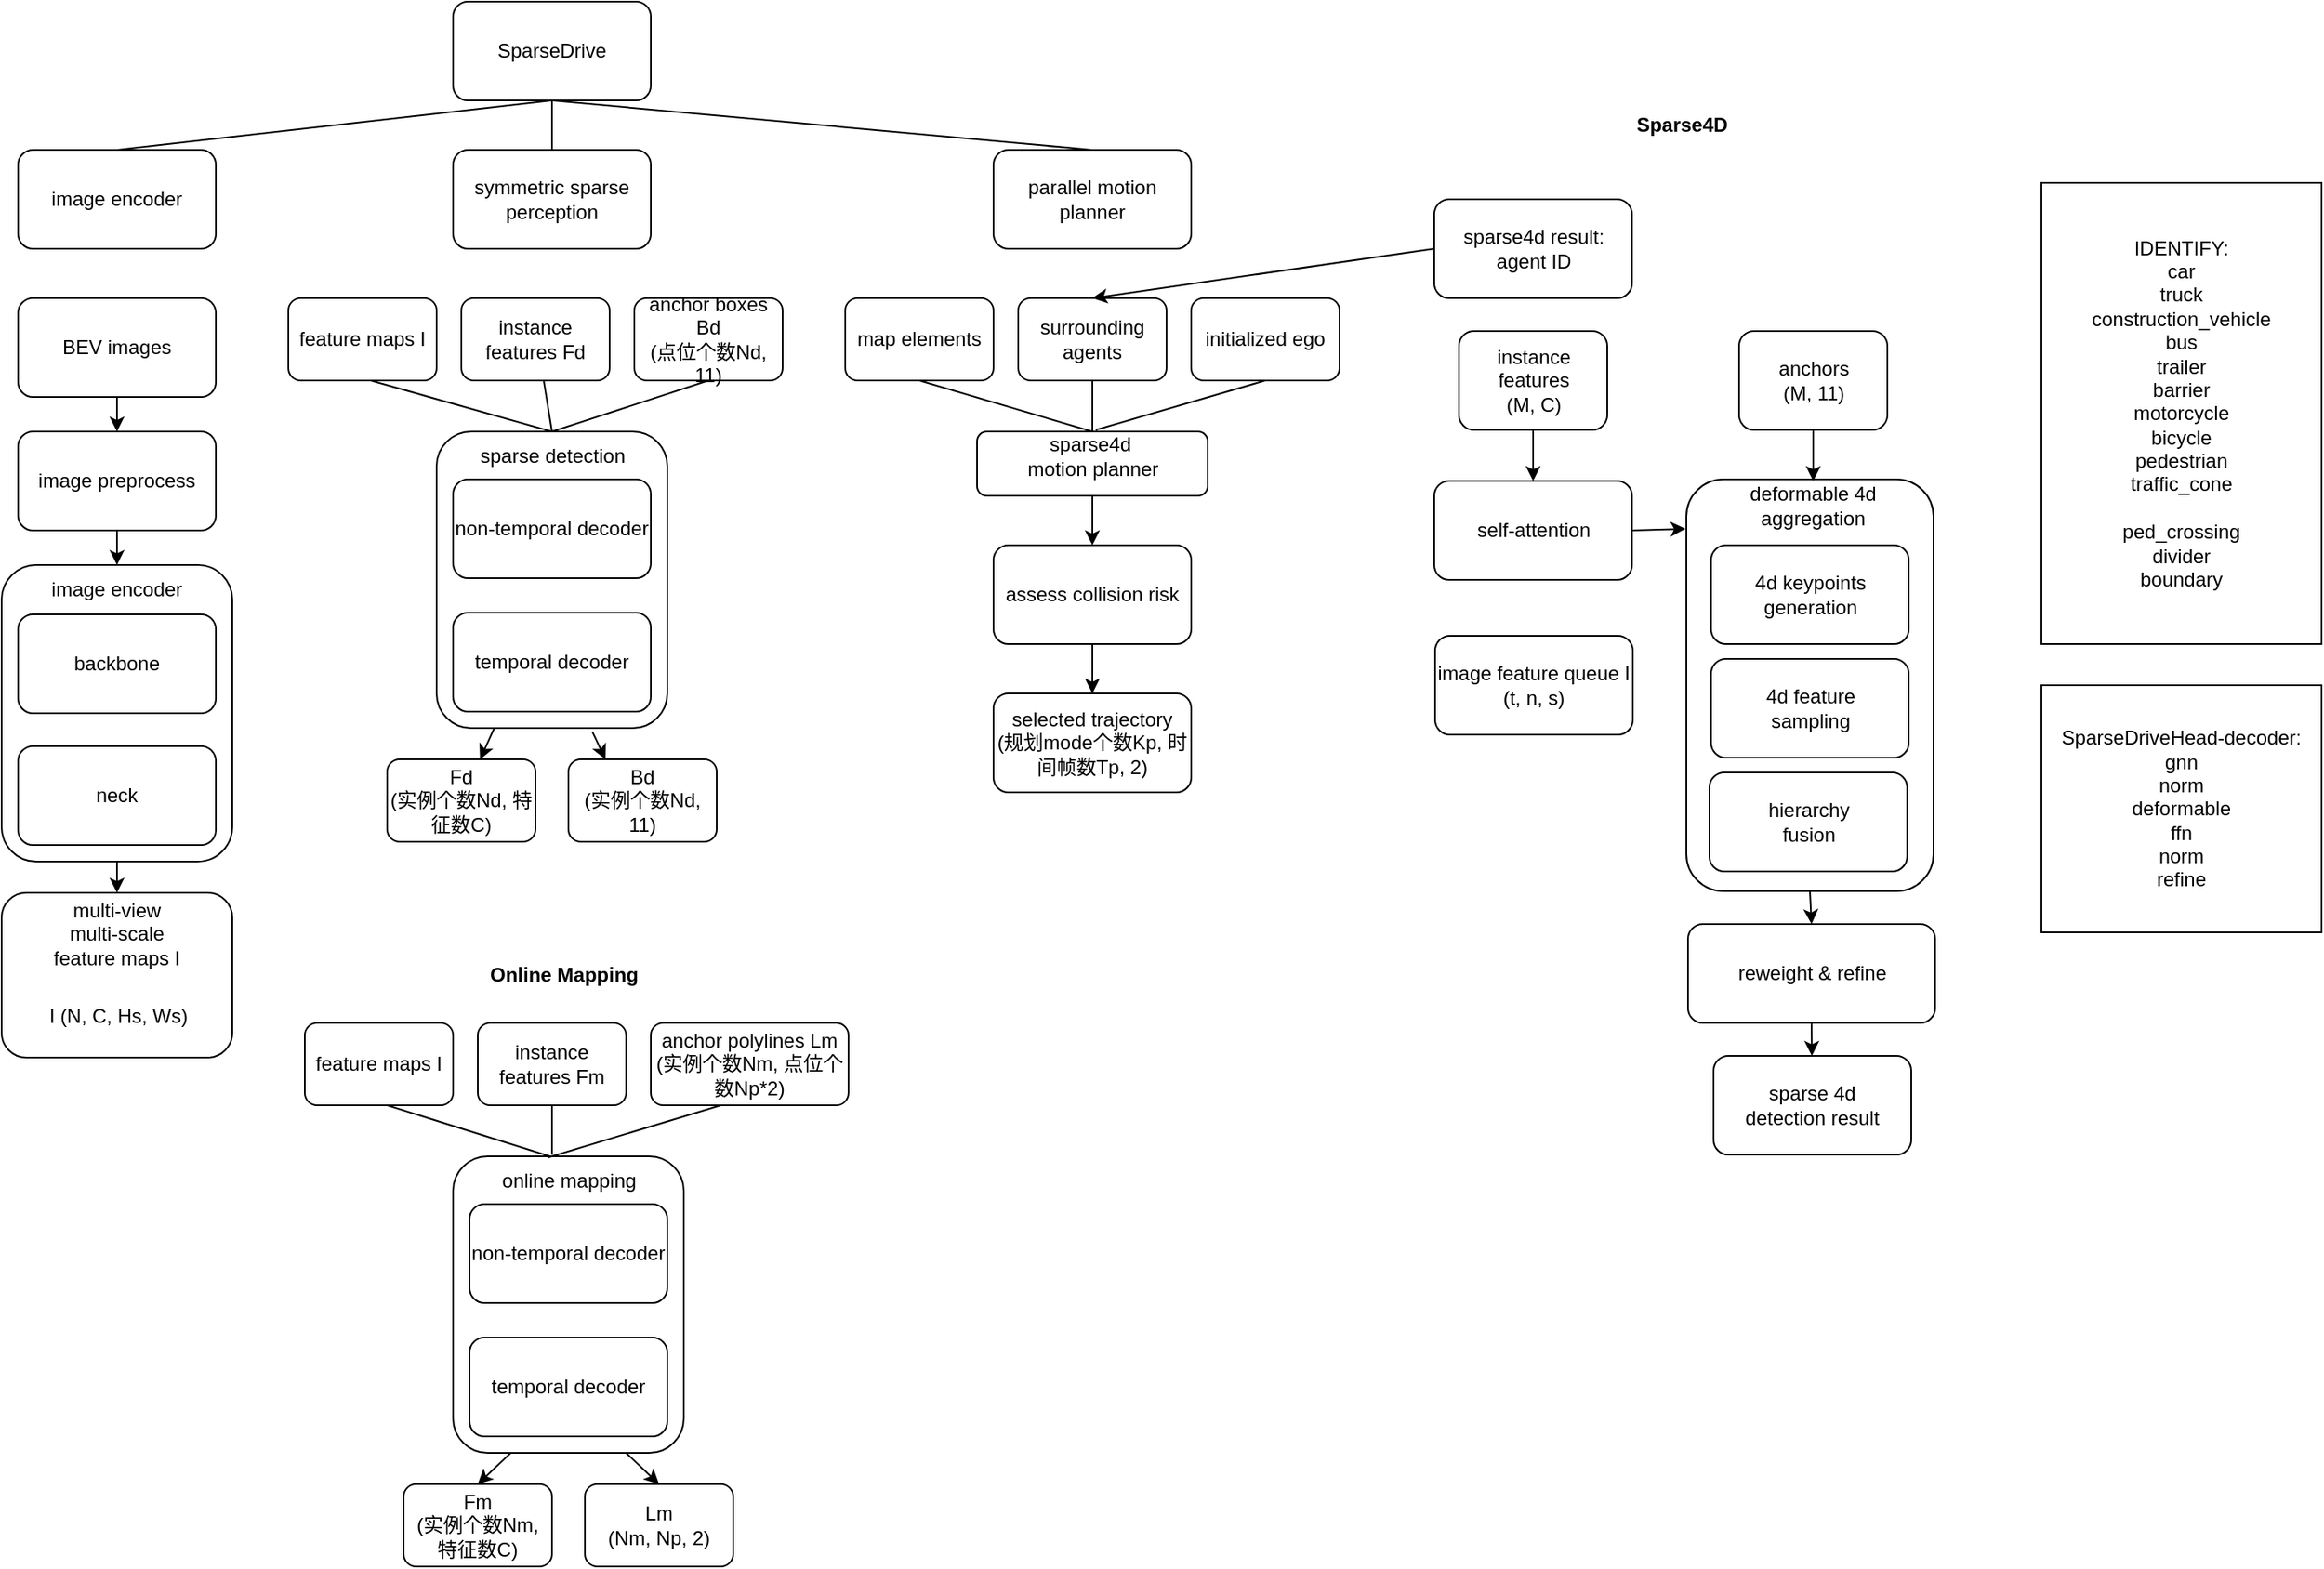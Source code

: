 <mxfile version="24.7.16">
  <diagram name="第 1 页" id="YOAP40VyK5vfWviQJd3N">
    <mxGraphModel dx="1118" dy="555" grid="1" gridSize="10" guides="1" tooltips="1" connect="1" arrows="1" fold="1" page="1" pageScale="1" pageWidth="827" pageHeight="1169" math="0" shadow="0">
      <root>
        <mxCell id="0" />
        <mxCell id="1" parent="0" />
        <mxCell id="MdxfO4Nw2_HGN67nGP4e-7" value="" style="rounded=1;whiteSpace=wrap;html=1;" parent="1" vertex="1">
          <mxGeometry x="66" y="362" width="140" height="180" as="geometry" />
        </mxCell>
        <mxCell id="MdxfO4Nw2_HGN67nGP4e-1" value="image encoder" style="rounded=1;whiteSpace=wrap;html=1;" parent="1" vertex="1">
          <mxGeometry x="76" y="110" width="120" height="60" as="geometry" />
        </mxCell>
        <mxCell id="MdxfO4Nw2_HGN67nGP4e-2" value="SparseDrive" style="rounded=1;whiteSpace=wrap;html=1;" parent="1" vertex="1">
          <mxGeometry x="340" y="20" width="120" height="60" as="geometry" />
        </mxCell>
        <mxCell id="MdxfO4Nw2_HGN67nGP4e-3" value="symmetric sparse perception" style="rounded=1;whiteSpace=wrap;html=1;" parent="1" vertex="1">
          <mxGeometry x="340" y="110" width="120" height="60" as="geometry" />
        </mxCell>
        <mxCell id="MdxfO4Nw2_HGN67nGP4e-4" value="parallel motion planner" style="rounded=1;whiteSpace=wrap;html=1;" parent="1" vertex="1">
          <mxGeometry x="668" y="110" width="120" height="60" as="geometry" />
        </mxCell>
        <mxCell id="MdxfO4Nw2_HGN67nGP4e-5" value="backbone" style="rounded=1;whiteSpace=wrap;html=1;" parent="1" vertex="1">
          <mxGeometry x="76" y="392" width="120" height="60" as="geometry" />
        </mxCell>
        <mxCell id="MdxfO4Nw2_HGN67nGP4e-6" value="neck" style="rounded=1;whiteSpace=wrap;html=1;" parent="1" vertex="1">
          <mxGeometry x="76" y="472" width="120" height="60" as="geometry" />
        </mxCell>
        <mxCell id="MdxfO4Nw2_HGN67nGP4e-8" value="image encoder" style="text;html=1;align=center;verticalAlign=middle;whiteSpace=wrap;rounded=0;" parent="1" vertex="1">
          <mxGeometry x="91" y="362" width="90" height="30" as="geometry" />
        </mxCell>
        <mxCell id="MdxfO4Nw2_HGN67nGP4e-9" value="BEV images" style="rounded=1;whiteSpace=wrap;html=1;" parent="1" vertex="1">
          <mxGeometry x="76" y="200" width="120" height="60" as="geometry" />
        </mxCell>
        <mxCell id="MdxfO4Nw2_HGN67nGP4e-10" value="" style="rounded=1;whiteSpace=wrap;html=1;" parent="1" vertex="1">
          <mxGeometry x="66" y="561" width="140" height="100" as="geometry" />
        </mxCell>
        <mxCell id="MdxfO4Nw2_HGN67nGP4e-11" value="multi-view&lt;div&gt;multi-scale&lt;/div&gt;&lt;div&gt;feature maps I&lt;/div&gt;" style="text;html=1;align=center;verticalAlign=middle;whiteSpace=wrap;rounded=0;" parent="1" vertex="1">
          <mxGeometry x="96" y="571" width="80" height="30" as="geometry" />
        </mxCell>
        <mxCell id="MdxfO4Nw2_HGN67nGP4e-13" value="I (N, C, Hs, Ws)" style="text;html=1;align=center;verticalAlign=middle;whiteSpace=wrap;rounded=0;" parent="1" vertex="1">
          <mxGeometry x="92" y="621" width="90" height="30" as="geometry" />
        </mxCell>
        <mxCell id="MdxfO4Nw2_HGN67nGP4e-15" value="" style="rounded=1;whiteSpace=wrap;html=1;" parent="1" vertex="1">
          <mxGeometry x="330" y="281" width="140" height="180" as="geometry" />
        </mxCell>
        <mxCell id="MdxfO4Nw2_HGN67nGP4e-16" value="sparse detection" style="text;html=1;align=center;verticalAlign=middle;whiteSpace=wrap;rounded=0;" parent="1" vertex="1">
          <mxGeometry x="347.5" y="281" width="105" height="30" as="geometry" />
        </mxCell>
        <mxCell id="MdxfO4Nw2_HGN67nGP4e-17" value="&lt;div&gt;Fd&lt;/div&gt;&lt;div&gt;(实例个数Nd, 特征数C)&lt;/div&gt;" style="rounded=1;whiteSpace=wrap;html=1;" parent="1" vertex="1">
          <mxGeometry x="300" y="480" width="90" height="50" as="geometry" />
        </mxCell>
        <mxCell id="MdxfO4Nw2_HGN67nGP4e-18" value="&lt;div&gt;Bd&lt;/div&gt;&lt;div&gt;(实例个数Nd, 11)&lt;/div&gt;" style="rounded=1;whiteSpace=wrap;html=1;" parent="1" vertex="1">
          <mxGeometry x="410" y="480" width="90" height="50" as="geometry" />
        </mxCell>
        <mxCell id="MdxfO4Nw2_HGN67nGP4e-19" value="" style="rounded=1;whiteSpace=wrap;html=1;" parent="1" vertex="1">
          <mxGeometry x="658" y="281" width="140" height="39" as="geometry" />
        </mxCell>
        <mxCell id="MdxfO4Nw2_HGN67nGP4e-20" value="sparse4d&amp;nbsp;&lt;div&gt;motion planner&lt;/div&gt;" style="text;html=1;align=center;verticalAlign=middle;whiteSpace=wrap;rounded=0;" parent="1" vertex="1">
          <mxGeometry x="675.5" y="281" width="105" height="30" as="geometry" />
        </mxCell>
        <mxCell id="MdxfO4Nw2_HGN67nGP4e-21" value="map elements" style="rounded=1;whiteSpace=wrap;html=1;" parent="1" vertex="1">
          <mxGeometry x="578" y="200" width="90" height="50" as="geometry" />
        </mxCell>
        <mxCell id="MdxfO4Nw2_HGN67nGP4e-22" value="surrounding agents" style="rounded=1;whiteSpace=wrap;html=1;" parent="1" vertex="1">
          <mxGeometry x="683" y="200" width="90" height="50" as="geometry" />
        </mxCell>
        <mxCell id="MdxfO4Nw2_HGN67nGP4e-23" value="initialized ego" style="rounded=1;whiteSpace=wrap;html=1;" parent="1" vertex="1">
          <mxGeometry x="788" y="200" width="90" height="50" as="geometry" />
        </mxCell>
        <mxCell id="MdxfO4Nw2_HGN67nGP4e-24" value="assess collision risk" style="rounded=1;whiteSpace=wrap;html=1;" parent="1" vertex="1">
          <mxGeometry x="668" y="350" width="120" height="60" as="geometry" />
        </mxCell>
        <mxCell id="MdxfO4Nw2_HGN67nGP4e-25" value="feature maps I" style="rounded=1;whiteSpace=wrap;html=1;" parent="1" vertex="1">
          <mxGeometry x="240" y="200" width="90" height="50" as="geometry" />
        </mxCell>
        <mxCell id="MdxfO4Nw2_HGN67nGP4e-26" value="instance features Fd" style="rounded=1;whiteSpace=wrap;html=1;" parent="1" vertex="1">
          <mxGeometry x="345" y="200" width="90" height="50" as="geometry" />
        </mxCell>
        <mxCell id="MdxfO4Nw2_HGN67nGP4e-27" value="anchor boxes Bd&lt;div&gt;(点位个数Nd, 11)&lt;/div&gt;" style="rounded=1;whiteSpace=wrap;html=1;" parent="1" vertex="1">
          <mxGeometry x="450" y="200" width="90" height="50" as="geometry" />
        </mxCell>
        <mxCell id="MdxfO4Nw2_HGN67nGP4e-28" value="non-temporal decoder" style="rounded=1;whiteSpace=wrap;html=1;" parent="1" vertex="1">
          <mxGeometry x="340" y="310" width="120" height="60" as="geometry" />
        </mxCell>
        <mxCell id="MdxfO4Nw2_HGN67nGP4e-29" value="temporal decoder" style="rounded=1;whiteSpace=wrap;html=1;" parent="1" vertex="1">
          <mxGeometry x="340" y="391" width="120" height="60" as="geometry" />
        </mxCell>
        <mxCell id="MdxfO4Nw2_HGN67nGP4e-36" value="" style="rounded=1;whiteSpace=wrap;html=1;" parent="1" vertex="1">
          <mxGeometry x="340" y="721" width="140" height="180" as="geometry" />
        </mxCell>
        <mxCell id="MdxfO4Nw2_HGN67nGP4e-37" value="online mapping" style="text;html=1;align=center;verticalAlign=middle;whiteSpace=wrap;rounded=0;" parent="1" vertex="1">
          <mxGeometry x="357.5" y="721" width="105" height="30" as="geometry" />
        </mxCell>
        <mxCell id="MdxfO4Nw2_HGN67nGP4e-38" value="&lt;div&gt;Fm&lt;/div&gt;&lt;div&gt;(实例个数Nm, 特征数C)&lt;/div&gt;" style="rounded=1;whiteSpace=wrap;html=1;" parent="1" vertex="1">
          <mxGeometry x="310" y="920" width="90" height="50" as="geometry" />
        </mxCell>
        <mxCell id="MdxfO4Nw2_HGN67nGP4e-39" value="&lt;div&gt;Lm&lt;/div&gt;&lt;div&gt;(Nm, Np, 2)&lt;/div&gt;" style="rounded=1;whiteSpace=wrap;html=1;" parent="1" vertex="1">
          <mxGeometry x="420" y="920" width="90" height="50" as="geometry" />
        </mxCell>
        <mxCell id="MdxfO4Nw2_HGN67nGP4e-40" value="feature maps I" style="rounded=1;whiteSpace=wrap;html=1;" parent="1" vertex="1">
          <mxGeometry x="250" y="640" width="90" height="50" as="geometry" />
        </mxCell>
        <mxCell id="MdxfO4Nw2_HGN67nGP4e-41" value="instance features Fm" style="rounded=1;whiteSpace=wrap;html=1;" parent="1" vertex="1">
          <mxGeometry x="355" y="640" width="90" height="50" as="geometry" />
        </mxCell>
        <mxCell id="MdxfO4Nw2_HGN67nGP4e-42" value="anchor polylines Lm&lt;div&gt;(实例个数Nm, 点位个数Np*2)&lt;/div&gt;" style="rounded=1;whiteSpace=wrap;html=1;" parent="1" vertex="1">
          <mxGeometry x="460" y="640" width="120" height="50" as="geometry" />
        </mxCell>
        <mxCell id="MdxfO4Nw2_HGN67nGP4e-43" value="non-temporal decoder" style="rounded=1;whiteSpace=wrap;html=1;" parent="1" vertex="1">
          <mxGeometry x="350" y="750" width="120" height="60" as="geometry" />
        </mxCell>
        <mxCell id="MdxfO4Nw2_HGN67nGP4e-44" value="temporal decoder" style="rounded=1;whiteSpace=wrap;html=1;" parent="1" vertex="1">
          <mxGeometry x="350" y="831" width="120" height="60" as="geometry" />
        </mxCell>
        <mxCell id="ALasrI6WZMe77TCxt2ad-2" value="&lt;div&gt;IDENTIFY:&lt;/div&gt;car&lt;div&gt;truck&lt;/div&gt;&lt;div&gt;construction_vehicle&lt;/div&gt;&lt;div&gt;bus&lt;/div&gt;&lt;div&gt;trailer&lt;/div&gt;&lt;div&gt;barrier&lt;/div&gt;&lt;div&gt;motorcycle&lt;/div&gt;&lt;div&gt;bicycle&lt;/div&gt;&lt;div&gt;pedestrian&lt;/div&gt;&lt;div&gt;traffic_cone&lt;/div&gt;&lt;div&gt;&lt;br&gt;&lt;/div&gt;&lt;div&gt;ped_crossing&lt;/div&gt;&lt;div&gt;divider&lt;/div&gt;&lt;div&gt;boundary&lt;/div&gt;" style="rounded=0;whiteSpace=wrap;html=1;" parent="1" vertex="1">
          <mxGeometry x="1304" y="130" width="170" height="280" as="geometry" />
        </mxCell>
        <mxCell id="ALasrI6WZMe77TCxt2ad-3" value="&lt;div&gt;SparseDriveHead-decoder:&lt;/div&gt;gnn&lt;div&gt;norm&lt;/div&gt;&lt;div&gt;deformable&lt;/div&gt;&lt;div&gt;ffn&lt;/div&gt;&lt;div&gt;norm&lt;/div&gt;&lt;div&gt;refine&lt;/div&gt;" style="rounded=0;whiteSpace=wrap;html=1;" parent="1" vertex="1">
          <mxGeometry x="1304" y="435" width="170" height="150" as="geometry" />
        </mxCell>
        <mxCell id="RejkoBYTytfAnYEw5EJz-2" value="" style="endArrow=none;html=1;rounded=0;exitX=0.5;exitY=0;exitDx=0;exitDy=0;" parent="1" source="MdxfO4Nw2_HGN67nGP4e-1" edge="1">
          <mxGeometry width="50" height="50" relative="1" as="geometry">
            <mxPoint x="350" y="130" as="sourcePoint" />
            <mxPoint x="400" y="80" as="targetPoint" />
          </mxGeometry>
        </mxCell>
        <mxCell id="RejkoBYTytfAnYEw5EJz-3" value="" style="endArrow=none;html=1;rounded=0;exitX=0.5;exitY=0;exitDx=0;exitDy=0;" parent="1" source="MdxfO4Nw2_HGN67nGP4e-3" edge="1">
          <mxGeometry width="50" height="50" relative="1" as="geometry">
            <mxPoint x="350" y="130" as="sourcePoint" />
            <mxPoint x="400" y="80" as="targetPoint" />
          </mxGeometry>
        </mxCell>
        <mxCell id="RejkoBYTytfAnYEw5EJz-4" value="" style="endArrow=none;html=1;rounded=0;exitX=0.5;exitY=0;exitDx=0;exitDy=0;" parent="1" source="MdxfO4Nw2_HGN67nGP4e-4" edge="1">
          <mxGeometry width="50" height="50" relative="1" as="geometry">
            <mxPoint x="350" y="130" as="sourcePoint" />
            <mxPoint x="400" y="80" as="targetPoint" />
          </mxGeometry>
        </mxCell>
        <mxCell id="RejkoBYTytfAnYEw5EJz-7" value="" style="endArrow=none;html=1;rounded=0;exitX=0.5;exitY=0;exitDx=0;exitDy=0;" parent="1" source="MdxfO4Nw2_HGN67nGP4e-16" edge="1">
          <mxGeometry width="50" height="50" relative="1" as="geometry">
            <mxPoint x="240" y="300" as="sourcePoint" />
            <mxPoint x="290" y="250" as="targetPoint" />
          </mxGeometry>
        </mxCell>
        <mxCell id="RejkoBYTytfAnYEw5EJz-8" value="" style="endArrow=none;html=1;rounded=0;exitX=0.5;exitY=0;exitDx=0;exitDy=0;" parent="1" source="MdxfO4Nw2_HGN67nGP4e-16" edge="1">
          <mxGeometry width="50" height="50" relative="1" as="geometry">
            <mxPoint x="345" y="300" as="sourcePoint" />
            <mxPoint x="395" y="250" as="targetPoint" />
          </mxGeometry>
        </mxCell>
        <mxCell id="RejkoBYTytfAnYEw5EJz-9" value="" style="endArrow=none;html=1;rounded=0;exitX=0.5;exitY=0;exitDx=0;exitDy=0;" parent="1" source="MdxfO4Nw2_HGN67nGP4e-16" edge="1">
          <mxGeometry width="50" height="50" relative="1" as="geometry">
            <mxPoint x="445" y="300" as="sourcePoint" />
            <mxPoint x="495" y="250" as="targetPoint" />
          </mxGeometry>
        </mxCell>
        <mxCell id="RejkoBYTytfAnYEw5EJz-10" value="" style="endArrow=classic;html=1;rounded=0;exitX=0.25;exitY=1;exitDx=0;exitDy=0;" parent="1" source="MdxfO4Nw2_HGN67nGP4e-15" target="MdxfO4Nw2_HGN67nGP4e-17" edge="1">
          <mxGeometry width="50" height="50" relative="1" as="geometry">
            <mxPoint x="480" y="620" as="sourcePoint" />
            <mxPoint x="530" y="570" as="targetPoint" />
          </mxGeometry>
        </mxCell>
        <mxCell id="RejkoBYTytfAnYEw5EJz-11" value="" style="endArrow=classic;html=1;rounded=0;exitX=0.675;exitY=1.012;exitDx=0;exitDy=0;exitPerimeter=0;entryX=0.25;entryY=0;entryDx=0;entryDy=0;" parent="1" source="MdxfO4Nw2_HGN67nGP4e-15" target="MdxfO4Nw2_HGN67nGP4e-18" edge="1">
          <mxGeometry width="50" height="50" relative="1" as="geometry">
            <mxPoint x="480" y="620" as="sourcePoint" />
            <mxPoint x="530" y="570" as="targetPoint" />
          </mxGeometry>
        </mxCell>
        <mxCell id="RejkoBYTytfAnYEw5EJz-12" value="" style="endArrow=none;html=1;rounded=0;exitX=0.394;exitY=0;exitDx=0;exitDy=0;exitPerimeter=0;" parent="1" source="MdxfO4Nw2_HGN67nGP4e-37" edge="1">
          <mxGeometry width="50" height="50" relative="1" as="geometry">
            <mxPoint x="390" y="719" as="sourcePoint" />
            <mxPoint x="300" y="690" as="targetPoint" />
          </mxGeometry>
        </mxCell>
        <mxCell id="RejkoBYTytfAnYEw5EJz-13" value="" style="endArrow=none;html=1;rounded=0;" parent="1" edge="1">
          <mxGeometry width="50" height="50" relative="1" as="geometry">
            <mxPoint x="400" y="720" as="sourcePoint" />
            <mxPoint x="400" y="690" as="targetPoint" />
          </mxGeometry>
        </mxCell>
        <mxCell id="RejkoBYTytfAnYEw5EJz-14" value="" style="endArrow=none;html=1;rounded=0;exitX=0.38;exitY=0.025;exitDx=0;exitDy=0;exitPerimeter=0;" parent="1" source="MdxfO4Nw2_HGN67nGP4e-37" edge="1">
          <mxGeometry width="50" height="50" relative="1" as="geometry">
            <mxPoint x="452.5" y="740" as="sourcePoint" />
            <mxPoint x="502.5" y="690" as="targetPoint" />
          </mxGeometry>
        </mxCell>
        <mxCell id="RejkoBYTytfAnYEw5EJz-15" value="" style="endArrow=classic;html=1;rounded=0;exitX=0.25;exitY=1;exitDx=0;exitDy=0;entryX=0.5;entryY=0;entryDx=0;entryDy=0;" parent="1" source="MdxfO4Nw2_HGN67nGP4e-36" target="MdxfO4Nw2_HGN67nGP4e-38" edge="1">
          <mxGeometry width="50" height="50" relative="1" as="geometry">
            <mxPoint x="480" y="840" as="sourcePoint" />
            <mxPoint x="530" y="790" as="targetPoint" />
          </mxGeometry>
        </mxCell>
        <mxCell id="RejkoBYTytfAnYEw5EJz-16" value="" style="endArrow=classic;html=1;rounded=0;exitX=0.75;exitY=1;exitDx=0;exitDy=0;entryX=0.5;entryY=0;entryDx=0;entryDy=0;" parent="1" source="MdxfO4Nw2_HGN67nGP4e-36" target="MdxfO4Nw2_HGN67nGP4e-39" edge="1">
          <mxGeometry width="50" height="50" relative="1" as="geometry">
            <mxPoint x="480" y="840" as="sourcePoint" />
            <mxPoint x="530" y="790" as="targetPoint" />
          </mxGeometry>
        </mxCell>
        <mxCell id="RejkoBYTytfAnYEw5EJz-17" value="" style="endArrow=classic;html=1;rounded=0;exitX=0.5;exitY=1;exitDx=0;exitDy=0;entryX=0.5;entryY=0;entryDx=0;entryDy=0;" parent="1" source="MdxfO4Nw2_HGN67nGP4e-7" target="MdxfO4Nw2_HGN67nGP4e-10" edge="1">
          <mxGeometry width="50" height="50" relative="1" as="geometry">
            <mxPoint x="300" y="551" as="sourcePoint" />
            <mxPoint x="350" y="501" as="targetPoint" />
          </mxGeometry>
        </mxCell>
        <mxCell id="RejkoBYTytfAnYEw5EJz-19" value="" style="endArrow=none;html=1;rounded=0;entryX=0.5;entryY=1;entryDx=0;entryDy=0;exitX=0.5;exitY=0;exitDx=0;exitDy=0;" parent="1" source="MdxfO4Nw2_HGN67nGP4e-20" target="MdxfO4Nw2_HGN67nGP4e-21" edge="1">
          <mxGeometry width="50" height="50" relative="1" as="geometry">
            <mxPoint x="510" y="360" as="sourcePoint" />
            <mxPoint x="560" y="310" as="targetPoint" />
          </mxGeometry>
        </mxCell>
        <mxCell id="RejkoBYTytfAnYEw5EJz-20" value="" style="endArrow=none;html=1;rounded=0;entryX=0.5;entryY=1;entryDx=0;entryDy=0;exitX=0.5;exitY=0;exitDx=0;exitDy=0;" parent="1" source="MdxfO4Nw2_HGN67nGP4e-20" target="MdxfO4Nw2_HGN67nGP4e-22" edge="1">
          <mxGeometry width="50" height="50" relative="1" as="geometry">
            <mxPoint x="510" y="360" as="sourcePoint" />
            <mxPoint x="560" y="310" as="targetPoint" />
          </mxGeometry>
        </mxCell>
        <mxCell id="RejkoBYTytfAnYEw5EJz-21" value="" style="endArrow=none;html=1;rounded=0;entryX=0.5;entryY=1;entryDx=0;entryDy=0;" parent="1" target="MdxfO4Nw2_HGN67nGP4e-23" edge="1">
          <mxGeometry width="50" height="50" relative="1" as="geometry">
            <mxPoint x="730" y="280" as="sourcePoint" />
            <mxPoint x="560" y="310" as="targetPoint" />
          </mxGeometry>
        </mxCell>
        <mxCell id="RejkoBYTytfAnYEw5EJz-22" value="" style="endArrow=classic;html=1;rounded=0;exitX=0.5;exitY=1;exitDx=0;exitDy=0;entryX=0.5;entryY=0;entryDx=0;entryDy=0;" parent="1" source="MdxfO4Nw2_HGN67nGP4e-19" target="MdxfO4Nw2_HGN67nGP4e-24" edge="1">
          <mxGeometry width="50" height="50" relative="1" as="geometry">
            <mxPoint x="510" y="360" as="sourcePoint" />
            <mxPoint x="560" y="310" as="targetPoint" />
          </mxGeometry>
        </mxCell>
        <mxCell id="RejkoBYTytfAnYEw5EJz-23" value="image preprocess" style="rounded=1;whiteSpace=wrap;html=1;" parent="1" vertex="1">
          <mxGeometry x="76" y="281" width="120" height="60" as="geometry" />
        </mxCell>
        <mxCell id="RejkoBYTytfAnYEw5EJz-24" value="" style="endArrow=classic;html=1;rounded=0;exitX=0.5;exitY=1;exitDx=0;exitDy=0;entryX=0.5;entryY=0;entryDx=0;entryDy=0;" parent="1" source="MdxfO4Nw2_HGN67nGP4e-9" target="RejkoBYTytfAnYEw5EJz-23" edge="1">
          <mxGeometry width="50" height="50" relative="1" as="geometry">
            <mxPoint x="480" y="460" as="sourcePoint" />
            <mxPoint x="530" y="410" as="targetPoint" />
          </mxGeometry>
        </mxCell>
        <mxCell id="RejkoBYTytfAnYEw5EJz-25" value="" style="endArrow=classic;html=1;rounded=0;exitX=0.5;exitY=1;exitDx=0;exitDy=0;entryX=0.5;entryY=0;entryDx=0;entryDy=0;" parent="1" source="RejkoBYTytfAnYEw5EJz-23" target="MdxfO4Nw2_HGN67nGP4e-8" edge="1">
          <mxGeometry width="50" height="50" relative="1" as="geometry">
            <mxPoint x="470" y="460" as="sourcePoint" />
            <mxPoint x="520" y="410" as="targetPoint" />
          </mxGeometry>
        </mxCell>
        <mxCell id="RejkoBYTytfAnYEw5EJz-26" value="instance features&lt;div&gt;(M, C)&lt;/div&gt;" style="rounded=1;whiteSpace=wrap;html=1;" parent="1" vertex="1">
          <mxGeometry x="950.5" y="220" width="90" height="60" as="geometry" />
        </mxCell>
        <mxCell id="RejkoBYTytfAnYEw5EJz-27" value="anchors&lt;div&gt;(M, 11)&lt;/div&gt;" style="rounded=1;whiteSpace=wrap;html=1;" parent="1" vertex="1">
          <mxGeometry x="1120.5" y="220" width="90" height="60" as="geometry" />
        </mxCell>
        <mxCell id="RejkoBYTytfAnYEw5EJz-28" value="self-attention" style="rounded=1;whiteSpace=wrap;html=1;" parent="1" vertex="1">
          <mxGeometry x="935.5" y="311" width="120" height="60" as="geometry" />
        </mxCell>
        <mxCell id="RejkoBYTytfAnYEw5EJz-29" value="" style="rounded=1;whiteSpace=wrap;html=1;" parent="1" vertex="1">
          <mxGeometry x="1088.5" y="310" width="150" height="250" as="geometry" />
        </mxCell>
        <mxCell id="RejkoBYTytfAnYEw5EJz-30" value="deformable 4d aggregation" style="text;html=1;align=center;verticalAlign=middle;whiteSpace=wrap;rounded=0;" parent="1" vertex="1">
          <mxGeometry x="1124" y="311" width="83" height="30" as="geometry" />
        </mxCell>
        <mxCell id="RejkoBYTytfAnYEw5EJz-31" value="4d keypoints generation" style="rounded=1;whiteSpace=wrap;html=1;" parent="1" vertex="1">
          <mxGeometry x="1103.5" y="350" width="120" height="60" as="geometry" />
        </mxCell>
        <mxCell id="RejkoBYTytfAnYEw5EJz-32" value="4d feature&lt;br&gt;sampling" style="rounded=1;whiteSpace=wrap;html=1;" parent="1" vertex="1">
          <mxGeometry x="1103.5" y="419" width="120" height="60" as="geometry" />
        </mxCell>
        <mxCell id="RejkoBYTytfAnYEw5EJz-33" value="hierarchy&lt;div&gt;fusion&lt;/div&gt;" style="rounded=1;whiteSpace=wrap;html=1;" parent="1" vertex="1">
          <mxGeometry x="1102.5" y="488" width="120" height="60" as="geometry" />
        </mxCell>
        <mxCell id="RejkoBYTytfAnYEw5EJz-34" value="" style="endArrow=classic;html=1;rounded=0;exitX=0.5;exitY=1;exitDx=0;exitDy=0;entryX=0.5;entryY=0;entryDx=0;entryDy=0;" parent="1" source="RejkoBYTytfAnYEw5EJz-26" target="RejkoBYTytfAnYEw5EJz-28" edge="1">
          <mxGeometry width="50" height="50" relative="1" as="geometry">
            <mxPoint x="800.5" y="500" as="sourcePoint" />
            <mxPoint x="850.5" y="450" as="targetPoint" />
          </mxGeometry>
        </mxCell>
        <mxCell id="RejkoBYTytfAnYEw5EJz-35" value="" style="endArrow=classic;html=1;rounded=0;exitX=1;exitY=0.5;exitDx=0;exitDy=0;" parent="1" source="RejkoBYTytfAnYEw5EJz-28" edge="1">
          <mxGeometry width="50" height="50" relative="1" as="geometry">
            <mxPoint x="1050.5" y="350" as="sourcePoint" />
            <mxPoint x="1088" y="340" as="targetPoint" />
          </mxGeometry>
        </mxCell>
        <mxCell id="RejkoBYTytfAnYEw5EJz-36" value="" style="endArrow=classic;html=1;rounded=0;exitX=0.5;exitY=1;exitDx=0;exitDy=0;entryX=0.5;entryY=0;entryDx=0;entryDy=0;" parent="1" source="RejkoBYTytfAnYEw5EJz-27" target="RejkoBYTytfAnYEw5EJz-30" edge="1">
          <mxGeometry width="50" height="50" relative="1" as="geometry">
            <mxPoint x="800.5" y="500" as="sourcePoint" />
            <mxPoint x="850.5" y="450" as="targetPoint" />
          </mxGeometry>
        </mxCell>
        <mxCell id="RejkoBYTytfAnYEw5EJz-37" value="reweight &amp;amp; refine" style="rounded=1;whiteSpace=wrap;html=1;" parent="1" vertex="1">
          <mxGeometry x="1089.5" y="580" width="150" height="60" as="geometry" />
        </mxCell>
        <mxCell id="RejkoBYTytfAnYEw5EJz-38" value="" style="endArrow=classic;html=1;rounded=0;exitX=0.5;exitY=1;exitDx=0;exitDy=0;entryX=0.5;entryY=0;entryDx=0;entryDy=0;" parent="1" source="RejkoBYTytfAnYEw5EJz-29" target="RejkoBYTytfAnYEw5EJz-37" edge="1">
          <mxGeometry width="50" height="50" relative="1" as="geometry">
            <mxPoint x="800.5" y="390" as="sourcePoint" />
            <mxPoint x="850.5" y="340" as="targetPoint" />
          </mxGeometry>
        </mxCell>
        <mxCell id="RejkoBYTytfAnYEw5EJz-39" value="sparse 4d&lt;div&gt;detection result&lt;/div&gt;" style="rounded=1;whiteSpace=wrap;html=1;" parent="1" vertex="1">
          <mxGeometry x="1105" y="660" width="120" height="60" as="geometry" />
        </mxCell>
        <mxCell id="RejkoBYTytfAnYEw5EJz-40" value="" style="endArrow=classic;html=1;rounded=0;exitX=0.5;exitY=1;exitDx=0;exitDy=0;" parent="1" source="RejkoBYTytfAnYEw5EJz-37" target="RejkoBYTytfAnYEw5EJz-39" edge="1">
          <mxGeometry width="50" height="50" relative="1" as="geometry">
            <mxPoint x="1160" y="640" as="sourcePoint" />
            <mxPoint x="1210" y="590" as="targetPoint" />
          </mxGeometry>
        </mxCell>
        <mxCell id="RejkoBYTytfAnYEw5EJz-41" value="sparse4d result:&lt;div&gt;agent ID&lt;/div&gt;" style="rounded=1;whiteSpace=wrap;html=1;" parent="1" vertex="1">
          <mxGeometry x="935.5" y="140" width="120" height="60" as="geometry" />
        </mxCell>
        <mxCell id="RejkoBYTytfAnYEw5EJz-43" value="" style="endArrow=classic;html=1;rounded=0;exitX=0;exitY=0.5;exitDx=0;exitDy=0;entryX=0.5;entryY=0;entryDx=0;entryDy=0;" parent="1" source="RejkoBYTytfAnYEw5EJz-41" target="MdxfO4Nw2_HGN67nGP4e-22" edge="1">
          <mxGeometry width="50" height="50" relative="1" as="geometry">
            <mxPoint x="940" y="400" as="sourcePoint" />
            <mxPoint x="990" y="350" as="targetPoint" />
          </mxGeometry>
        </mxCell>
        <mxCell id="D3aBGpgpoMeAoNPZuiEU-1" value="&lt;b&gt;Online Mapping&lt;/b&gt;" style="text;html=1;align=center;verticalAlign=middle;whiteSpace=wrap;rounded=0;" parent="1" vertex="1">
          <mxGeometry x="350" y="596" width="115" height="30" as="geometry" />
        </mxCell>
        <mxCell id="D3aBGpgpoMeAoNPZuiEU-2" value="selected trajectory&lt;div&gt;(规划mode个数Kp, 时间帧数Tp, 2)&lt;/div&gt;" style="rounded=1;whiteSpace=wrap;html=1;" parent="1" vertex="1">
          <mxGeometry x="668" y="440" width="120" height="60" as="geometry" />
        </mxCell>
        <mxCell id="D3aBGpgpoMeAoNPZuiEU-3" value="" style="endArrow=classic;html=1;rounded=0;entryX=0.5;entryY=0;entryDx=0;entryDy=0;exitX=0.5;exitY=1;exitDx=0;exitDy=0;" parent="1" source="MdxfO4Nw2_HGN67nGP4e-24" target="D3aBGpgpoMeAoNPZuiEU-2" edge="1">
          <mxGeometry width="50" height="50" relative="1" as="geometry">
            <mxPoint x="730" y="410" as="sourcePoint" />
            <mxPoint x="780" y="360" as="targetPoint" />
          </mxGeometry>
        </mxCell>
        <mxCell id="D3aBGpgpoMeAoNPZuiEU-5" value="&lt;b&gt;Sparse4D&lt;/b&gt;" style="text;html=1;align=center;verticalAlign=middle;whiteSpace=wrap;rounded=0;" parent="1" vertex="1">
          <mxGeometry x="1056" y="80" width="60" height="30" as="geometry" />
        </mxCell>
        <mxCell id="Db1xbgxjtVCpYMK73Lc0-1" value="image feature queue I&lt;div&gt;(t, n, s)&lt;/div&gt;" style="rounded=1;whiteSpace=wrap;html=1;" vertex="1" parent="1">
          <mxGeometry x="936" y="405" width="120" height="60" as="geometry" />
        </mxCell>
      </root>
    </mxGraphModel>
  </diagram>
</mxfile>
